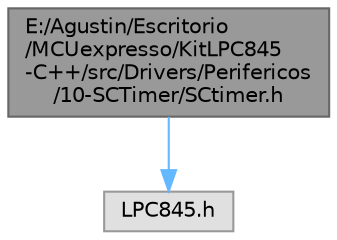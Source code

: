 digraph "E:/Agustin/Escritorio/MCUexpresso/KitLPC845-C++/src/Drivers/Perifericos/10-SCTimer/SCtimer.h"
{
 // LATEX_PDF_SIZE
  bgcolor="transparent";
  edge [fontname=Helvetica,fontsize=10,labelfontname=Helvetica,labelfontsize=10];
  node [fontname=Helvetica,fontsize=10,shape=box,height=0.2,width=0.4];
  Node1 [id="Node000001",label="E:/Agustin/Escritorio\l/MCUexpresso/KitLPC845\l-C++/src/Drivers/Perifericos\l/10-SCTimer/SCtimer.h",height=0.2,width=0.4,color="gray40", fillcolor="grey60", style="filled", fontcolor="black",tooltip="Salida autónoma temporizada."];
  Node1 -> Node2 [id="edge2_Node000001_Node000002",color="steelblue1",style="solid",tooltip=" "];
  Node2 [id="Node000002",label="LPC845.h",height=0.2,width=0.4,color="grey60", fillcolor="#E0E0E0", style="filled",tooltip=" "];
}
